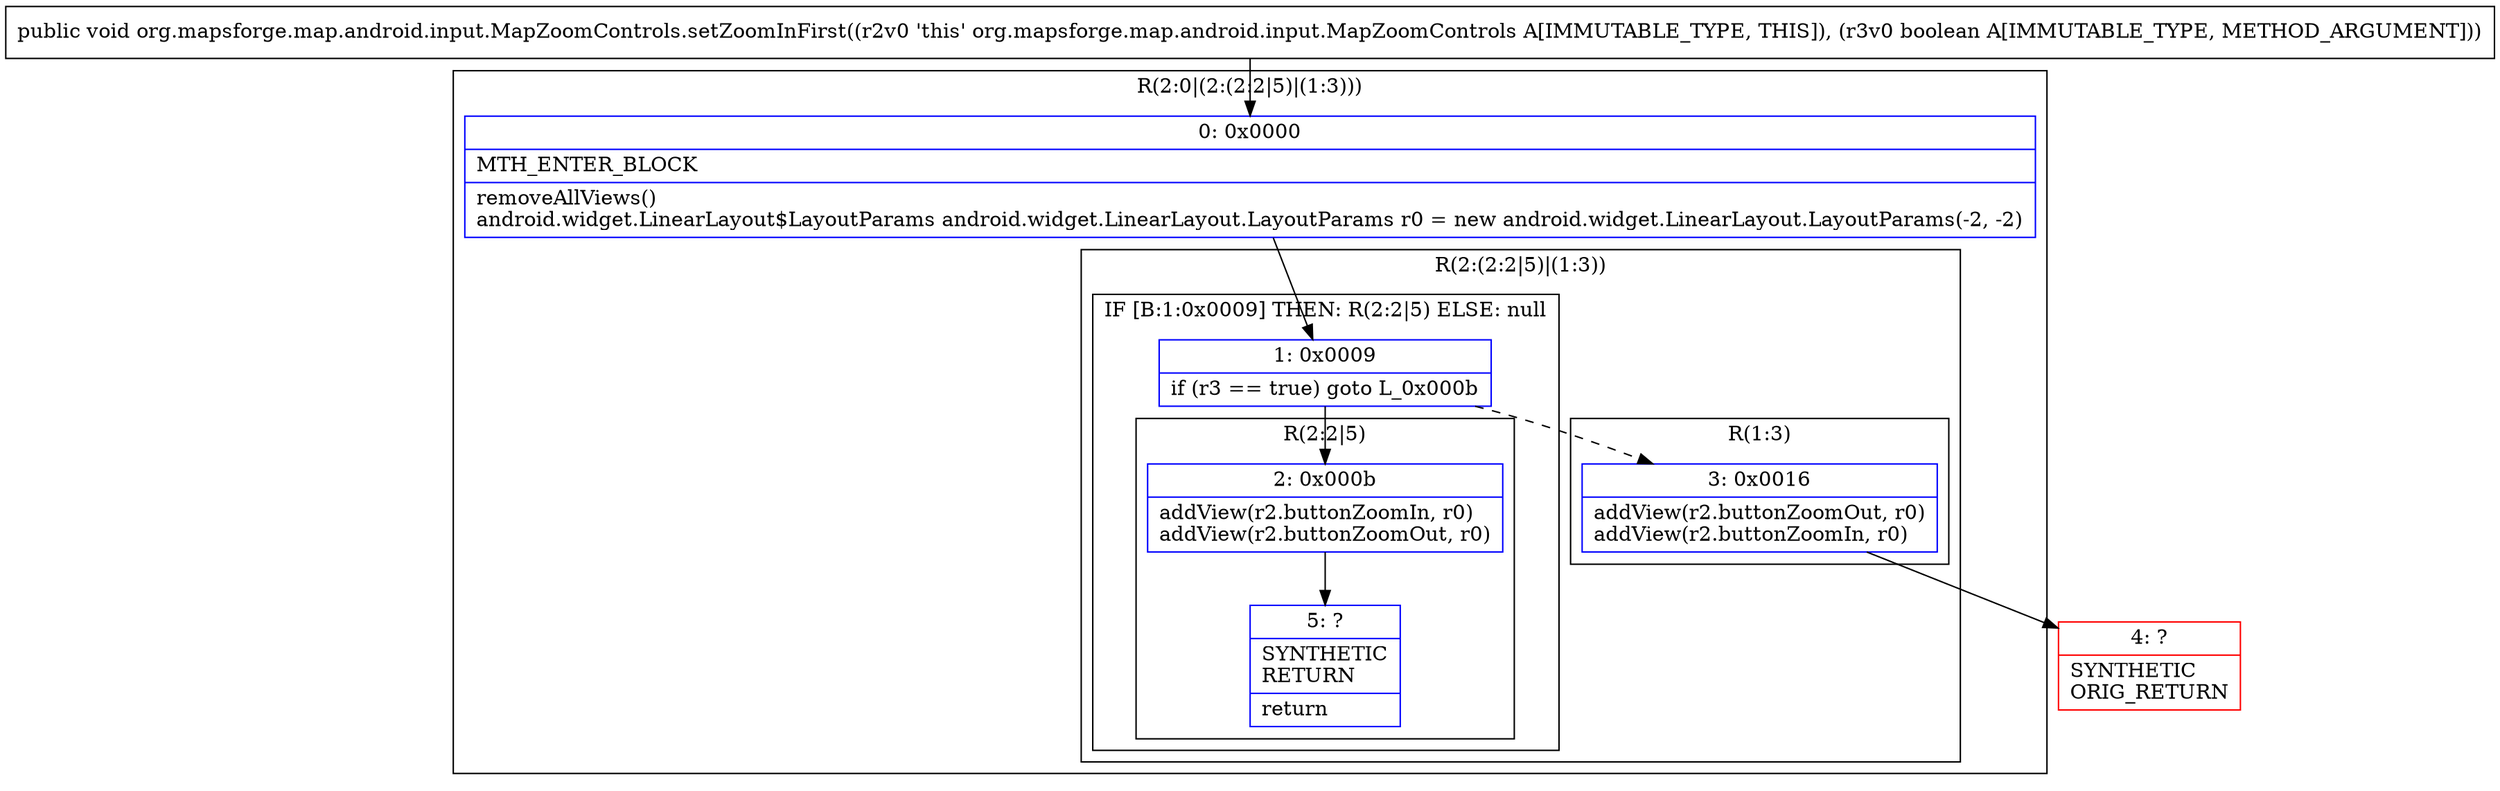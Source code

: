 digraph "CFG fororg.mapsforge.map.android.input.MapZoomControls.setZoomInFirst(Z)V" {
subgraph cluster_Region_1606671560 {
label = "R(2:0|(2:(2:2|5)|(1:3)))";
node [shape=record,color=blue];
Node_0 [shape=record,label="{0\:\ 0x0000|MTH_ENTER_BLOCK\l|removeAllViews()\landroid.widget.LinearLayout$LayoutParams android.widget.LinearLayout.LayoutParams r0 = new android.widget.LinearLayout.LayoutParams(\-2, \-2)\l}"];
subgraph cluster_Region_158718723 {
label = "R(2:(2:2|5)|(1:3))";
node [shape=record,color=blue];
subgraph cluster_IfRegion_1008213965 {
label = "IF [B:1:0x0009] THEN: R(2:2|5) ELSE: null";
node [shape=record,color=blue];
Node_1 [shape=record,label="{1\:\ 0x0009|if (r3 == true) goto L_0x000b\l}"];
subgraph cluster_Region_899313121 {
label = "R(2:2|5)";
node [shape=record,color=blue];
Node_2 [shape=record,label="{2\:\ 0x000b|addView(r2.buttonZoomIn, r0)\laddView(r2.buttonZoomOut, r0)\l}"];
Node_5 [shape=record,label="{5\:\ ?|SYNTHETIC\lRETURN\l|return\l}"];
}
}
subgraph cluster_Region_899919208 {
label = "R(1:3)";
node [shape=record,color=blue];
Node_3 [shape=record,label="{3\:\ 0x0016|addView(r2.buttonZoomOut, r0)\laddView(r2.buttonZoomIn, r0)\l}"];
}
}
}
Node_4 [shape=record,color=red,label="{4\:\ ?|SYNTHETIC\lORIG_RETURN\l}"];
MethodNode[shape=record,label="{public void org.mapsforge.map.android.input.MapZoomControls.setZoomInFirst((r2v0 'this' org.mapsforge.map.android.input.MapZoomControls A[IMMUTABLE_TYPE, THIS]), (r3v0 boolean A[IMMUTABLE_TYPE, METHOD_ARGUMENT])) }"];
MethodNode -> Node_0;
Node_0 -> Node_1;
Node_1 -> Node_2;
Node_1 -> Node_3[style=dashed];
Node_2 -> Node_5;
Node_3 -> Node_4;
}


